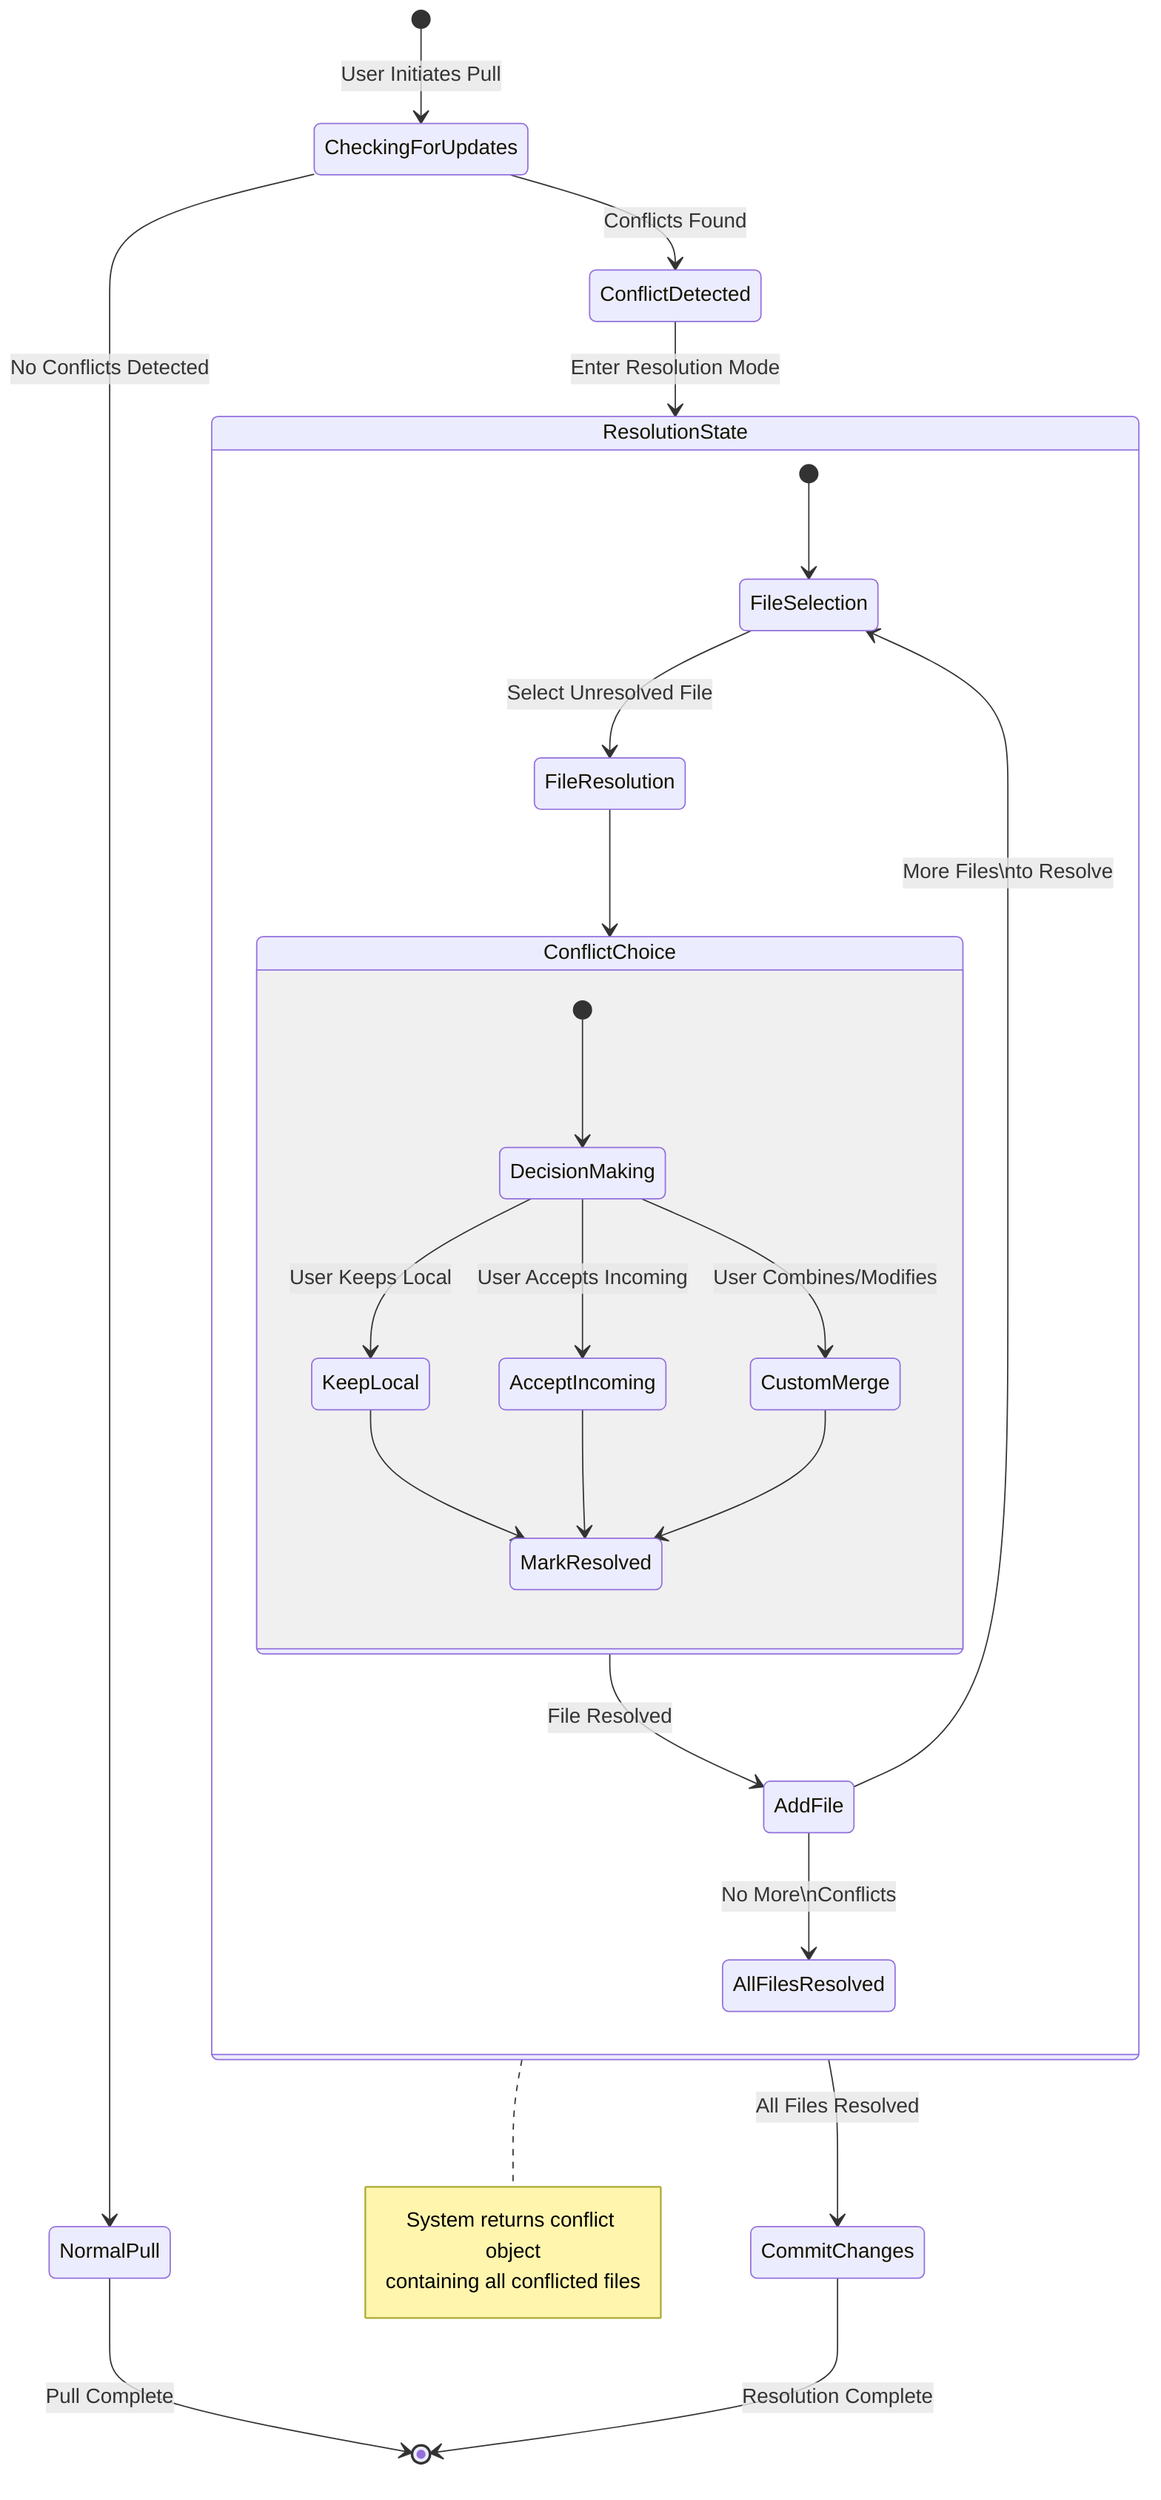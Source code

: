 stateDiagram-v2
    [*] --> CheckingForUpdates: User Initiates Pull
    
    CheckingForUpdates --> NormalPull: No Conflicts Detected
    CheckingForUpdates --> ConflictDetected: Conflicts Found
    
    NormalPull --> [*]: Pull Complete
    
    ConflictDetected --> ResolutionState: Enter Resolution Mode
    note right of ResolutionState
        System returns conflict object
        containing all conflicted files
    end note
    
    state ResolutionState {
        [*] --> FileSelection
        
        FileSelection --> FileResolution: Select Unresolved File
        
        FileResolution --> ConflictChoice
        
        state ConflictChoice {
            [*] --> DecisionMaking
            DecisionMaking --> KeepLocal: User Keeps Local
            DecisionMaking --> AcceptIncoming: User Accepts Incoming
            DecisionMaking --> CustomMerge: User Combines/Modifies
            
            KeepLocal --> MarkResolved
            AcceptIncoming --> MarkResolved
            CustomMerge --> MarkResolved
        }
        
        ConflictChoice --> AddFile: File Resolved
        
        AddFile --> FileSelection: More Files\nto Resolve
        AddFile --> AllFilesResolved: No More\nConflicts
    }
    
    ResolutionState --> CommitChanges: All Files Resolved
    
    CommitChanges --> [*]: Resolution Complete